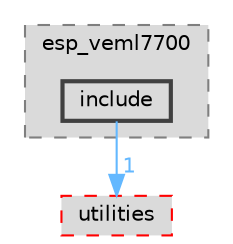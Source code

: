 digraph "components/peripherals/i2c/esp_veml7700/include"
{
 // LATEX_PDF_SIZE
  bgcolor="transparent";
  edge [fontname=Helvetica,fontsize=10,labelfontname=Helvetica,labelfontsize=10];
  node [fontname=Helvetica,fontsize=10,shape=box,height=0.2,width=0.4];
  compound=true
  subgraph clusterdir_d9e14f58fe36a00951ee70a9f7b6f96c {
    graph [ bgcolor="#dadada", pencolor="grey50", label="esp_veml7700", fontname=Helvetica,fontsize=10 style="filled,dashed", URL="dir_d9e14f58fe36a00951ee70a9f7b6f96c.html",tooltip=""]
  dir_dc3e6fdda85e3172d9bdb82ccbd17a62 [label="include", fillcolor="#dadada", color="grey25", style="filled,bold", URL="dir_dc3e6fdda85e3172d9bdb82ccbd17a62.html",tooltip=""];
  }
  dir_59ed5374a4f6b52e0256717e78b786a3 [label="utilities", fillcolor="#dadada", color="red", style="filled,dashed", URL="dir_59ed5374a4f6b52e0256717e78b786a3.html",tooltip=""];
  dir_dc3e6fdda85e3172d9bdb82ccbd17a62->dir_59ed5374a4f6b52e0256717e78b786a3 [headlabel="1", labeldistance=1.5 headhref="dir_000066_000086.html" href="dir_000066_000086.html" color="steelblue1" fontcolor="steelblue1"];
}
